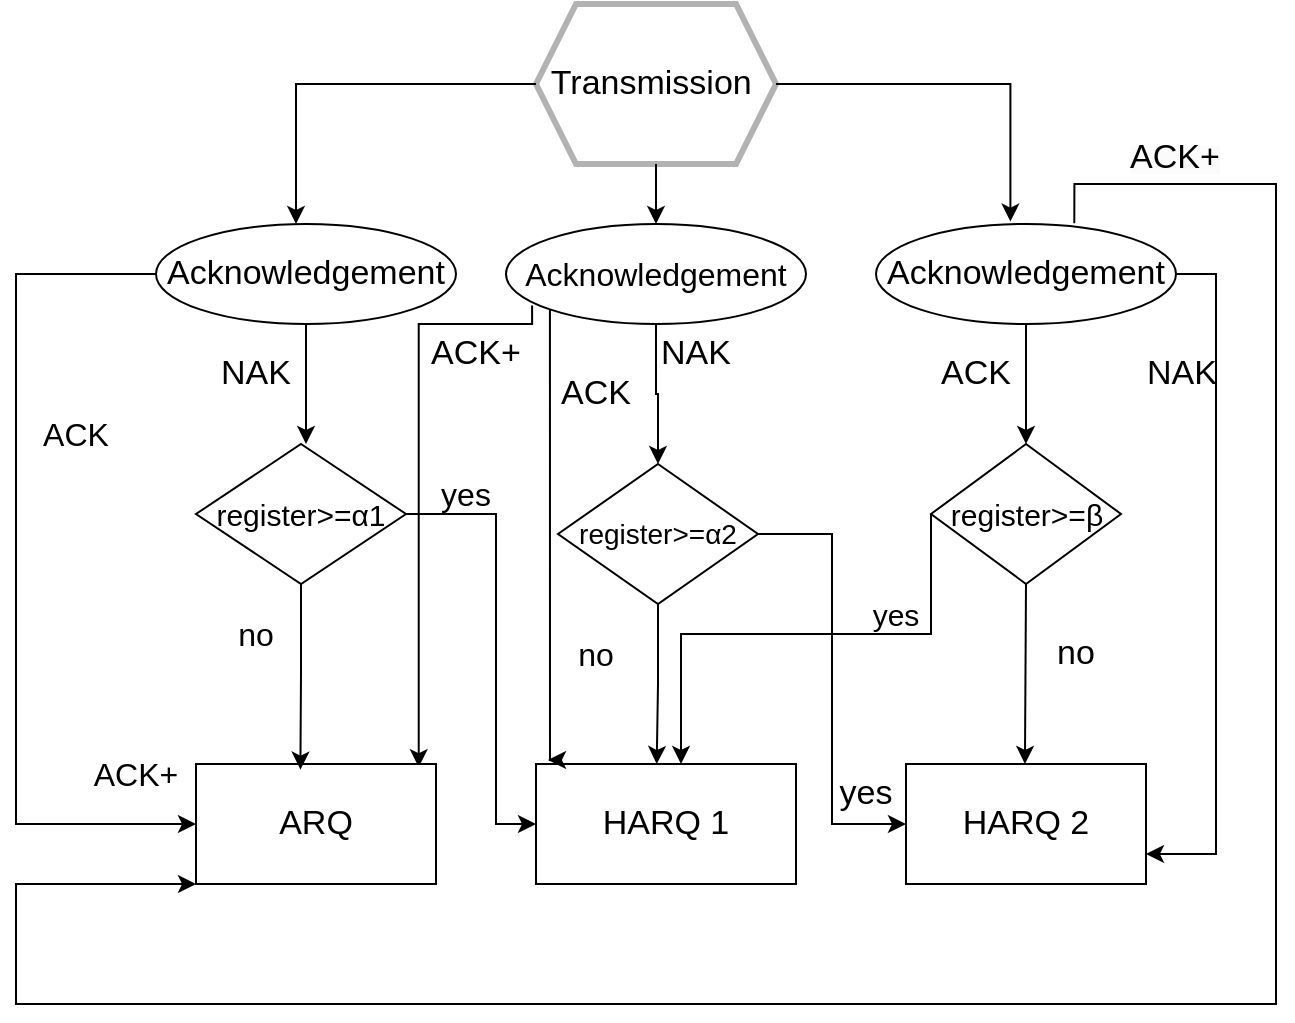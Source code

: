 <mxfile scale="0.8" border="15" version="24.3.1" type="device">
  <diagram name="Page-1" id="S_Q8nWeu-eqvwCNO-Pz2">
    <mxGraphModel dx="445" dy="549" grid="1" gridSize="10" guides="1" tooltips="1" connect="1" arrows="1" fold="1" page="1" pageScale="1" pageWidth="827" pageHeight="1169" math="0" shadow="0">
      <root>
        <mxCell id="0" />
        <mxCell id="1" parent="0" />
        <mxCell id="DzrJmRy5Vq4GtP9a1xdO-40" style="edgeStyle=orthogonalEdgeStyle;rounded=0;orthogonalLoop=1;jettySize=auto;html=1;" parent="1" source="DzrJmRy5Vq4GtP9a1xdO-43" edge="1">
          <mxGeometry relative="1" as="geometry">
            <mxPoint x="1140" y="900" as="targetPoint" />
            <Array as="points">
              <mxPoint x="1140" y="830" />
            </Array>
          </mxGeometry>
        </mxCell>
        <mxCell id="DzrJmRy5Vq4GtP9a1xdO-41" style="edgeStyle=orthogonalEdgeStyle;rounded=0;orthogonalLoop=1;jettySize=auto;html=1;entryX=0.5;entryY=0;entryDx=0;entryDy=0;" parent="1" source="DzrJmRy5Vq4GtP9a1xdO-43" target="DzrJmRy5Vq4GtP9a1xdO-54" edge="1">
          <mxGeometry relative="1" as="geometry" />
        </mxCell>
        <mxCell id="DzrJmRy5Vq4GtP9a1xdO-42" style="edgeStyle=elbowEdgeStyle;rounded=0;orthogonalLoop=1;jettySize=auto;html=1;exitX=1;exitY=0.5;exitDx=0;exitDy=0;elbow=vertical;entryX=0.448;entryY=-0.024;entryDx=0;entryDy=0;entryPerimeter=0;" parent="1" source="DzrJmRy5Vq4GtP9a1xdO-43" target="DzrJmRy5Vq4GtP9a1xdO-50" edge="1">
          <mxGeometry relative="1" as="geometry">
            <mxPoint x="1490" y="830" as="targetPoint" />
            <Array as="points">
              <mxPoint x="1450" y="830" />
            </Array>
          </mxGeometry>
        </mxCell>
        <mxCell id="DzrJmRy5Vq4GtP9a1xdO-43" value="&lt;font style=&quot;font-size: 17px;&quot;&gt;Transmission&amp;nbsp;&lt;/font&gt;" style="shape=hexagon;perimeter=hexagonPerimeter2;whiteSpace=wrap;html=1;fixedSize=1;opacity=30;strokeWidth=3;strokeColor=default;" parent="1" vertex="1">
          <mxGeometry x="1260" y="790" width="120" height="80" as="geometry" />
        </mxCell>
        <mxCell id="DzrJmRy5Vq4GtP9a1xdO-44" style="edgeStyle=orthogonalEdgeStyle;rounded=0;orthogonalLoop=1;jettySize=auto;html=1;" parent="1" source="DzrJmRy5Vq4GtP9a1xdO-46" edge="1">
          <mxGeometry relative="1" as="geometry">
            <mxPoint x="1145" y="1010" as="targetPoint" />
          </mxGeometry>
        </mxCell>
        <mxCell id="y22iHl7WnLabTxwsfmwX-11" style="edgeStyle=orthogonalEdgeStyle;rounded=0;orthogonalLoop=1;jettySize=auto;html=1;exitX=0;exitY=0.5;exitDx=0;exitDy=0;entryX=0;entryY=0.5;entryDx=0;entryDy=0;" edge="1" parent="1" source="DzrJmRy5Vq4GtP9a1xdO-46" target="DzrJmRy5Vq4GtP9a1xdO-64">
          <mxGeometry relative="1" as="geometry">
            <mxPoint x="1050" y="925" as="sourcePoint" />
            <mxPoint x="1070" y="1200" as="targetPoint" />
            <Array as="points">
              <mxPoint x="1000" y="925" />
              <mxPoint x="1000" y="1200" />
            </Array>
          </mxGeometry>
        </mxCell>
        <mxCell id="DzrJmRy5Vq4GtP9a1xdO-46" value="&lt;font style=&quot;font-size: 17px;&quot;&gt;Acknowledgement&lt;/font&gt;" style="ellipse;whiteSpace=wrap;html=1;" parent="1" vertex="1">
          <mxGeometry x="1070" y="900" width="150" height="50" as="geometry" />
        </mxCell>
        <mxCell id="DzrJmRy5Vq4GtP9a1xdO-48" style="edgeStyle=orthogonalEdgeStyle;rounded=0;orthogonalLoop=1;jettySize=auto;html=1;exitX=1;exitY=0.5;exitDx=0;exitDy=0;entryX=1;entryY=0.75;entryDx=0;entryDy=0;" parent="1" source="DzrJmRy5Vq4GtP9a1xdO-50" target="DzrJmRy5Vq4GtP9a1xdO-66" edge="1">
          <mxGeometry relative="1" as="geometry">
            <mxPoint x="1590" y="1200" as="targetPoint" />
          </mxGeometry>
        </mxCell>
        <mxCell id="DzrJmRy5Vq4GtP9a1xdO-49" style="edgeStyle=orthogonalEdgeStyle;rounded=0;orthogonalLoop=1;jettySize=auto;html=1;entryX=0;entryY=1;entryDx=0;entryDy=0;exitX=0.661;exitY=-0.008;exitDx=0;exitDy=0;exitPerimeter=0;" parent="1" source="DzrJmRy5Vq4GtP9a1xdO-50" target="DzrJmRy5Vq4GtP9a1xdO-64" edge="1">
          <mxGeometry relative="1" as="geometry">
            <mxPoint x="1000" y="1220" as="targetPoint" />
            <mxPoint x="1520" y="900" as="sourcePoint" />
            <Array as="points">
              <mxPoint x="1529" y="880" />
              <mxPoint x="1630" y="880" />
              <mxPoint x="1630" y="1290" />
              <mxPoint x="1000" y="1290" />
              <mxPoint x="1000" y="1230" />
            </Array>
          </mxGeometry>
        </mxCell>
        <mxCell id="y22iHl7WnLabTxwsfmwX-5" style="edgeStyle=orthogonalEdgeStyle;rounded=0;orthogonalLoop=1;jettySize=auto;html=1;exitX=0.5;exitY=1;exitDx=0;exitDy=0;" edge="1" parent="1" source="DzrJmRy5Vq4GtP9a1xdO-50" target="DzrJmRy5Vq4GtP9a1xdO-63">
          <mxGeometry relative="1" as="geometry" />
        </mxCell>
        <mxCell id="DzrJmRy5Vq4GtP9a1xdO-50" value="&lt;font style=&quot;font-size: 17px;&quot;&gt;Acknowledgement&lt;/font&gt;" style="ellipse;whiteSpace=wrap;html=1;" parent="1" vertex="1">
          <mxGeometry x="1430" y="900" width="150" height="50" as="geometry" />
        </mxCell>
        <mxCell id="DzrJmRy5Vq4GtP9a1xdO-51" style="edgeStyle=orthogonalEdgeStyle;rounded=0;orthogonalLoop=1;jettySize=auto;html=1;exitX=0.5;exitY=1;exitDx=0;exitDy=0;entryX=0.5;entryY=0;entryDx=0;entryDy=0;" parent="1" source="DzrJmRy5Vq4GtP9a1xdO-54" edge="1" target="DzrJmRy5Vq4GtP9a1xdO-60">
          <mxGeometry relative="1" as="geometry">
            <mxPoint x="1320.353" y="1010" as="targetPoint" />
          </mxGeometry>
        </mxCell>
        <mxCell id="DzrJmRy5Vq4GtP9a1xdO-52" style="edgeStyle=elbowEdgeStyle;rounded=0;orthogonalLoop=1;jettySize=auto;html=1;elbow=vertical;entryX=0.928;entryY=0.027;entryDx=0;entryDy=0;entryPerimeter=0;exitX=0.087;exitY=0.816;exitDx=0;exitDy=0;exitPerimeter=0;" parent="1" source="DzrJmRy5Vq4GtP9a1xdO-54" target="DzrJmRy5Vq4GtP9a1xdO-64" edge="1">
          <mxGeometry relative="1" as="geometry">
            <mxPoint x="1210" y="1175" as="targetPoint" />
            <mxPoint x="1230" y="920" as="sourcePoint" />
            <Array as="points">
              <mxPoint x="1230" y="950" />
              <mxPoint x="1220" y="960" />
              <mxPoint x="1210" y="980" />
              <mxPoint x="1296.04" y="1007.4" />
              <mxPoint x="1256.04" y="1037.4" />
            </Array>
          </mxGeometry>
        </mxCell>
        <mxCell id="DzrJmRy5Vq4GtP9a1xdO-54" value="&lt;font style=&quot;font-size: 16px;&quot;&gt;Acknowledgement&lt;/font&gt;" style="ellipse;whiteSpace=wrap;html=1;" parent="1" vertex="1">
          <mxGeometry x="1245" y="900" width="150" height="50" as="geometry" />
        </mxCell>
        <mxCell id="DzrJmRy5Vq4GtP9a1xdO-56" style="edgeStyle=orthogonalEdgeStyle;rounded=0;orthogonalLoop=1;jettySize=auto;html=1;exitX=1;exitY=0.5;exitDx=0;exitDy=0;entryX=0;entryY=0.5;entryDx=0;entryDy=0;" parent="1" source="DzrJmRy5Vq4GtP9a1xdO-57" target="DzrJmRy5Vq4GtP9a1xdO-65" edge="1">
          <mxGeometry relative="1" as="geometry">
            <mxPoint x="1240" y="1200" as="targetPoint" />
            <Array as="points">
              <mxPoint x="1240" y="1045" />
              <mxPoint x="1240" y="1200" />
            </Array>
          </mxGeometry>
        </mxCell>
        <mxCell id="DzrJmRy5Vq4GtP9a1xdO-57" value="&lt;font style=&quot;font-size: 15px;&quot;&gt;register&amp;gt;=α1&lt;/font&gt;" style="rhombus;whiteSpace=wrap;html=1;" parent="1" vertex="1">
          <mxGeometry x="1090" y="1010" width="105" height="70" as="geometry" />
        </mxCell>
        <mxCell id="DzrJmRy5Vq4GtP9a1xdO-58" style="edgeStyle=orthogonalEdgeStyle;rounded=0;orthogonalLoop=1;jettySize=auto;html=1;exitX=0.5;exitY=1;exitDx=0;exitDy=0;" parent="1" source="DzrJmRy5Vq4GtP9a1xdO-60" edge="1">
          <mxGeometry relative="1" as="geometry">
            <mxPoint x="1320.353" y="1170" as="targetPoint" />
          </mxGeometry>
        </mxCell>
        <mxCell id="y22iHl7WnLabTxwsfmwX-7" style="edgeStyle=orthogonalEdgeStyle;rounded=0;orthogonalLoop=1;jettySize=auto;html=1;exitX=1;exitY=0.5;exitDx=0;exitDy=0;entryX=0;entryY=0.5;entryDx=0;entryDy=0;" edge="1" parent="1" source="DzrJmRy5Vq4GtP9a1xdO-60" target="DzrJmRy5Vq4GtP9a1xdO-66">
          <mxGeometry relative="1" as="geometry">
            <mxPoint x="1410" y="1200" as="targetPoint" />
          </mxGeometry>
        </mxCell>
        <mxCell id="DzrJmRy5Vq4GtP9a1xdO-60" value="&lt;font style=&quot;font-size: 14px;&quot;&gt;register&amp;gt;=α2&lt;/font&gt;" style="rhombus;whiteSpace=wrap;html=1;" parent="1" vertex="1">
          <mxGeometry x="1271" y="1020" width="100" height="70" as="geometry" />
        </mxCell>
        <mxCell id="DzrJmRy5Vq4GtP9a1xdO-61" style="edgeStyle=orthogonalEdgeStyle;rounded=0;orthogonalLoop=1;jettySize=auto;html=1;exitX=0.5;exitY=1;exitDx=0;exitDy=0;" parent="1" source="DzrJmRy5Vq4GtP9a1xdO-63" edge="1">
          <mxGeometry relative="1" as="geometry">
            <mxPoint x="1504.471" y="1170" as="targetPoint" />
          </mxGeometry>
        </mxCell>
        <mxCell id="DzrJmRy5Vq4GtP9a1xdO-62" style="edgeStyle=elbowEdgeStyle;rounded=0;orthogonalLoop=1;jettySize=auto;html=1;exitX=0;exitY=0.5;exitDx=0;exitDy=0;elbow=vertical;entryX=0.75;entryY=0;entryDx=0;entryDy=0;" parent="1" source="DzrJmRy5Vq4GtP9a1xdO-63" edge="1">
          <mxGeometry relative="1" as="geometry">
            <mxPoint x="1332.5" y="1170" as="targetPoint" />
            <mxPoint x="1445" y="1040" as="sourcePoint" />
            <Array as="points">
              <mxPoint x="1337.5" y="1105" />
            </Array>
          </mxGeometry>
        </mxCell>
        <mxCell id="DzrJmRy5Vq4GtP9a1xdO-63" value="&lt;font style=&quot;font-size: 15px;&quot;&gt;register&amp;gt;=β&lt;/font&gt;" style="rhombus;whiteSpace=wrap;html=1;" parent="1" vertex="1">
          <mxGeometry x="1457.5" y="1010" width="95" height="70" as="geometry" />
        </mxCell>
        <mxCell id="DzrJmRy5Vq4GtP9a1xdO-64" value="&lt;font style=&quot;font-size: 17px;&quot;&gt;ARQ&lt;/font&gt;" style="rounded=0;whiteSpace=wrap;html=1;" parent="1" vertex="1">
          <mxGeometry x="1090" y="1170" width="120" height="60" as="geometry" />
        </mxCell>
        <mxCell id="DzrJmRy5Vq4GtP9a1xdO-65" value="&lt;font style=&quot;font-size: 17px;&quot;&gt;HARQ 1&lt;/font&gt;" style="rounded=0;whiteSpace=wrap;html=1;" parent="1" vertex="1">
          <mxGeometry x="1260" y="1170" width="130" height="60" as="geometry" />
        </mxCell>
        <mxCell id="DzrJmRy5Vq4GtP9a1xdO-66" value="&lt;font style=&quot;font-size: 17px;&quot;&gt;HARQ 2&lt;/font&gt;" style="rounded=0;whiteSpace=wrap;html=1;" parent="1" vertex="1">
          <mxGeometry x="1445" y="1170" width="120" height="60" as="geometry" />
        </mxCell>
        <mxCell id="DzrJmRy5Vq4GtP9a1xdO-67" value="&lt;font style=&quot;font-size: 16px;&quot;&gt;no&lt;/font&gt;" style="text;html=1;align=center;verticalAlign=middle;whiteSpace=wrap;rounded=0;" parent="1" vertex="1">
          <mxGeometry x="1090" y="1090" width="60" height="30" as="geometry" />
        </mxCell>
        <mxCell id="DzrJmRy5Vq4GtP9a1xdO-69" value="&lt;font style=&quot;font-size: 17px;&quot;&gt;yes&lt;/font&gt;" style="text;html=1;align=center;verticalAlign=middle;whiteSpace=wrap;rounded=0;" parent="1" vertex="1">
          <mxGeometry x="1395" y="1170" width="60" height="30" as="geometry" />
        </mxCell>
        <mxCell id="DzrJmRy5Vq4GtP9a1xdO-70" value="&lt;font style=&quot;font-size: 16px;&quot;&gt;no&lt;/font&gt;" style="text;html=1;align=center;verticalAlign=middle;whiteSpace=wrap;rounded=0;" parent="1" vertex="1">
          <mxGeometry x="1260" y="1100" width="60" height="30" as="geometry" />
        </mxCell>
        <mxCell id="DzrJmRy5Vq4GtP9a1xdO-71" value="&lt;font style=&quot;font-size: 17px;&quot;&gt;no&lt;/font&gt;" style="text;html=1;align=center;verticalAlign=middle;whiteSpace=wrap;rounded=0;" parent="1" vertex="1">
          <mxGeometry x="1500" y="1100" width="60" height="30" as="geometry" />
        </mxCell>
        <mxCell id="DzrJmRy5Vq4GtP9a1xdO-72" value="&lt;font style=&quot;font-size: 15px;&quot;&gt;yes&lt;/font&gt;" style="text;html=1;align=center;verticalAlign=middle;whiteSpace=wrap;rounded=0;" parent="1" vertex="1">
          <mxGeometry x="1410" y="1080" width="60" height="30" as="geometry" />
        </mxCell>
        <mxCell id="DzrJmRy5Vq4GtP9a1xdO-73" value="&lt;font style=&quot;font-size: 16px;&quot;&gt;ACK&lt;/font&gt;" style="text;html=1;align=center;verticalAlign=middle;whiteSpace=wrap;rounded=0;" parent="1" vertex="1">
          <mxGeometry x="1000" y="990" width="60" height="30" as="geometry" />
        </mxCell>
        <mxCell id="DzrJmRy5Vq4GtP9a1xdO-74" value="&lt;font style=&quot;font-size: 16px;&quot;&gt;ACK+&lt;/font&gt;" style="text;html=1;align=center;verticalAlign=middle;whiteSpace=wrap;rounded=0;" parent="1" vertex="1">
          <mxGeometry x="1030" y="1160" width="60" height="30" as="geometry" />
        </mxCell>
        <mxCell id="DzrJmRy5Vq4GtP9a1xdO-75" value="&lt;font style=&quot;font-size: 17px;&quot;&gt;ACK+&lt;/font&gt;" style="text;html=1;align=center;verticalAlign=middle;whiteSpace=wrap;rounded=0;" parent="1" vertex="1">
          <mxGeometry x="1200" y="950" width="60" height="30" as="geometry" />
        </mxCell>
        <mxCell id="DzrJmRy5Vq4GtP9a1xdO-76" value="&lt;font style=&quot;font-size: 17px;&quot;&gt;ACK&lt;/font&gt;" style="text;html=1;align=center;verticalAlign=middle;whiteSpace=wrap;rounded=0;" parent="1" vertex="1">
          <mxGeometry x="1260" y="970" width="60" height="30" as="geometry" />
        </mxCell>
        <mxCell id="DzrJmRy5Vq4GtP9a1xdO-77" value="&lt;font style=&quot;font-size: 17px;&quot;&gt;NAK&lt;/font&gt;" style="text;html=1;align=center;verticalAlign=middle;whiteSpace=wrap;rounded=0;" parent="1" vertex="1">
          <mxGeometry x="1310" y="950" width="60" height="30" as="geometry" />
        </mxCell>
        <mxCell id="DzrJmRy5Vq4GtP9a1xdO-78" style="edgeStyle=none;rounded=0;orthogonalLoop=1;jettySize=auto;html=1;exitX=0.75;exitY=1;exitDx=0;exitDy=0;" parent="1" edge="1">
          <mxGeometry relative="1" as="geometry">
            <mxPoint x="1085" y="1190" as="sourcePoint" />
            <mxPoint x="1085" y="1190" as="targetPoint" />
          </mxGeometry>
        </mxCell>
        <mxCell id="DzrJmRy5Vq4GtP9a1xdO-79" value="&lt;span style=&quot;color: rgb(0, 0, 0); font-family: Helvetica; font-style: normal; font-variant-ligatures: normal; font-variant-caps: normal; font-weight: 400; letter-spacing: normal; orphans: 2; text-align: center; text-indent: 0px; text-transform: none; widows: 2; word-spacing: 0px; -webkit-text-stroke-width: 0px; background-color: rgb(251, 251, 251); text-decoration-thickness: initial; text-decoration-style: initial; text-decoration-color: initial; float: none; display: inline !important;&quot;&gt;&lt;font style=&quot;font-size: 17px;&quot;&gt;ACK+&lt;/font&gt;&lt;/span&gt;" style="text;whiteSpace=wrap;html=1;" parent="1" vertex="1">
          <mxGeometry x="1555" y="850" width="60" height="40" as="geometry" />
        </mxCell>
        <mxCell id="DzrJmRy5Vq4GtP9a1xdO-80" value="&lt;font style=&quot;font-size: 17px;&quot;&gt;NAK&lt;/font&gt;" style="text;html=1;align=center;verticalAlign=middle;whiteSpace=wrap;rounded=0;" parent="1" vertex="1">
          <mxGeometry x="1552.5" y="960" width="60" height="30" as="geometry" />
        </mxCell>
        <mxCell id="DzrJmRy5Vq4GtP9a1xdO-81" value="&lt;font style=&quot;font-size: 17px;&quot;&gt;ACK&lt;/font&gt;" style="text;html=1;align=center;verticalAlign=middle;whiteSpace=wrap;rounded=0;" parent="1" vertex="1">
          <mxGeometry x="1450" y="960" width="60" height="30" as="geometry" />
        </mxCell>
        <mxCell id="DzrJmRy5Vq4GtP9a1xdO-82" value="&lt;font style=&quot;font-size: 17px;&quot;&gt;NAK&lt;/font&gt;" style="text;html=1;align=center;verticalAlign=middle;whiteSpace=wrap;rounded=0;" parent="1" vertex="1">
          <mxGeometry x="1090" y="960" width="60" height="30" as="geometry" />
        </mxCell>
        <mxCell id="DzrJmRy5Vq4GtP9a1xdO-83" value="&lt;font style=&quot;font-size: 16px;&quot;&gt;yes&lt;/font&gt;" style="text;html=1;align=center;verticalAlign=middle;whiteSpace=wrap;rounded=0;" parent="1" vertex="1">
          <mxGeometry x="1195" y="1020" width="60" height="30" as="geometry" />
        </mxCell>
        <mxCell id="y22iHl7WnLabTxwsfmwX-6" style="edgeStyle=orthogonalEdgeStyle;rounded=0;orthogonalLoop=1;jettySize=auto;html=1;exitX=0.5;exitY=1;exitDx=0;exitDy=0;" edge="1" parent="1" source="DzrJmRy5Vq4GtP9a1xdO-80" target="DzrJmRy5Vq4GtP9a1xdO-80">
          <mxGeometry relative="1" as="geometry" />
        </mxCell>
        <mxCell id="y22iHl7WnLabTxwsfmwX-10" style="edgeStyle=orthogonalEdgeStyle;rounded=0;orthogonalLoop=1;jettySize=auto;html=1;exitX=0.5;exitY=1;exitDx=0;exitDy=0;entryX=0.435;entryY=0.047;entryDx=0;entryDy=0;entryPerimeter=0;" edge="1" parent="1" source="DzrJmRy5Vq4GtP9a1xdO-57" target="DzrJmRy5Vq4GtP9a1xdO-64">
          <mxGeometry relative="1" as="geometry" />
        </mxCell>
        <mxCell id="y22iHl7WnLabTxwsfmwX-13" style="edgeStyle=orthogonalEdgeStyle;rounded=0;orthogonalLoop=1;jettySize=auto;html=1;exitX=0;exitY=1;exitDx=0;exitDy=0;" edge="1" parent="1" source="DzrJmRy5Vq4GtP9a1xdO-54">
          <mxGeometry relative="1" as="geometry">
            <mxPoint x="1266" y="1168" as="targetPoint" />
            <Array as="points">
              <mxPoint x="1266" y="1168" />
            </Array>
          </mxGeometry>
        </mxCell>
      </root>
    </mxGraphModel>
  </diagram>
</mxfile>
